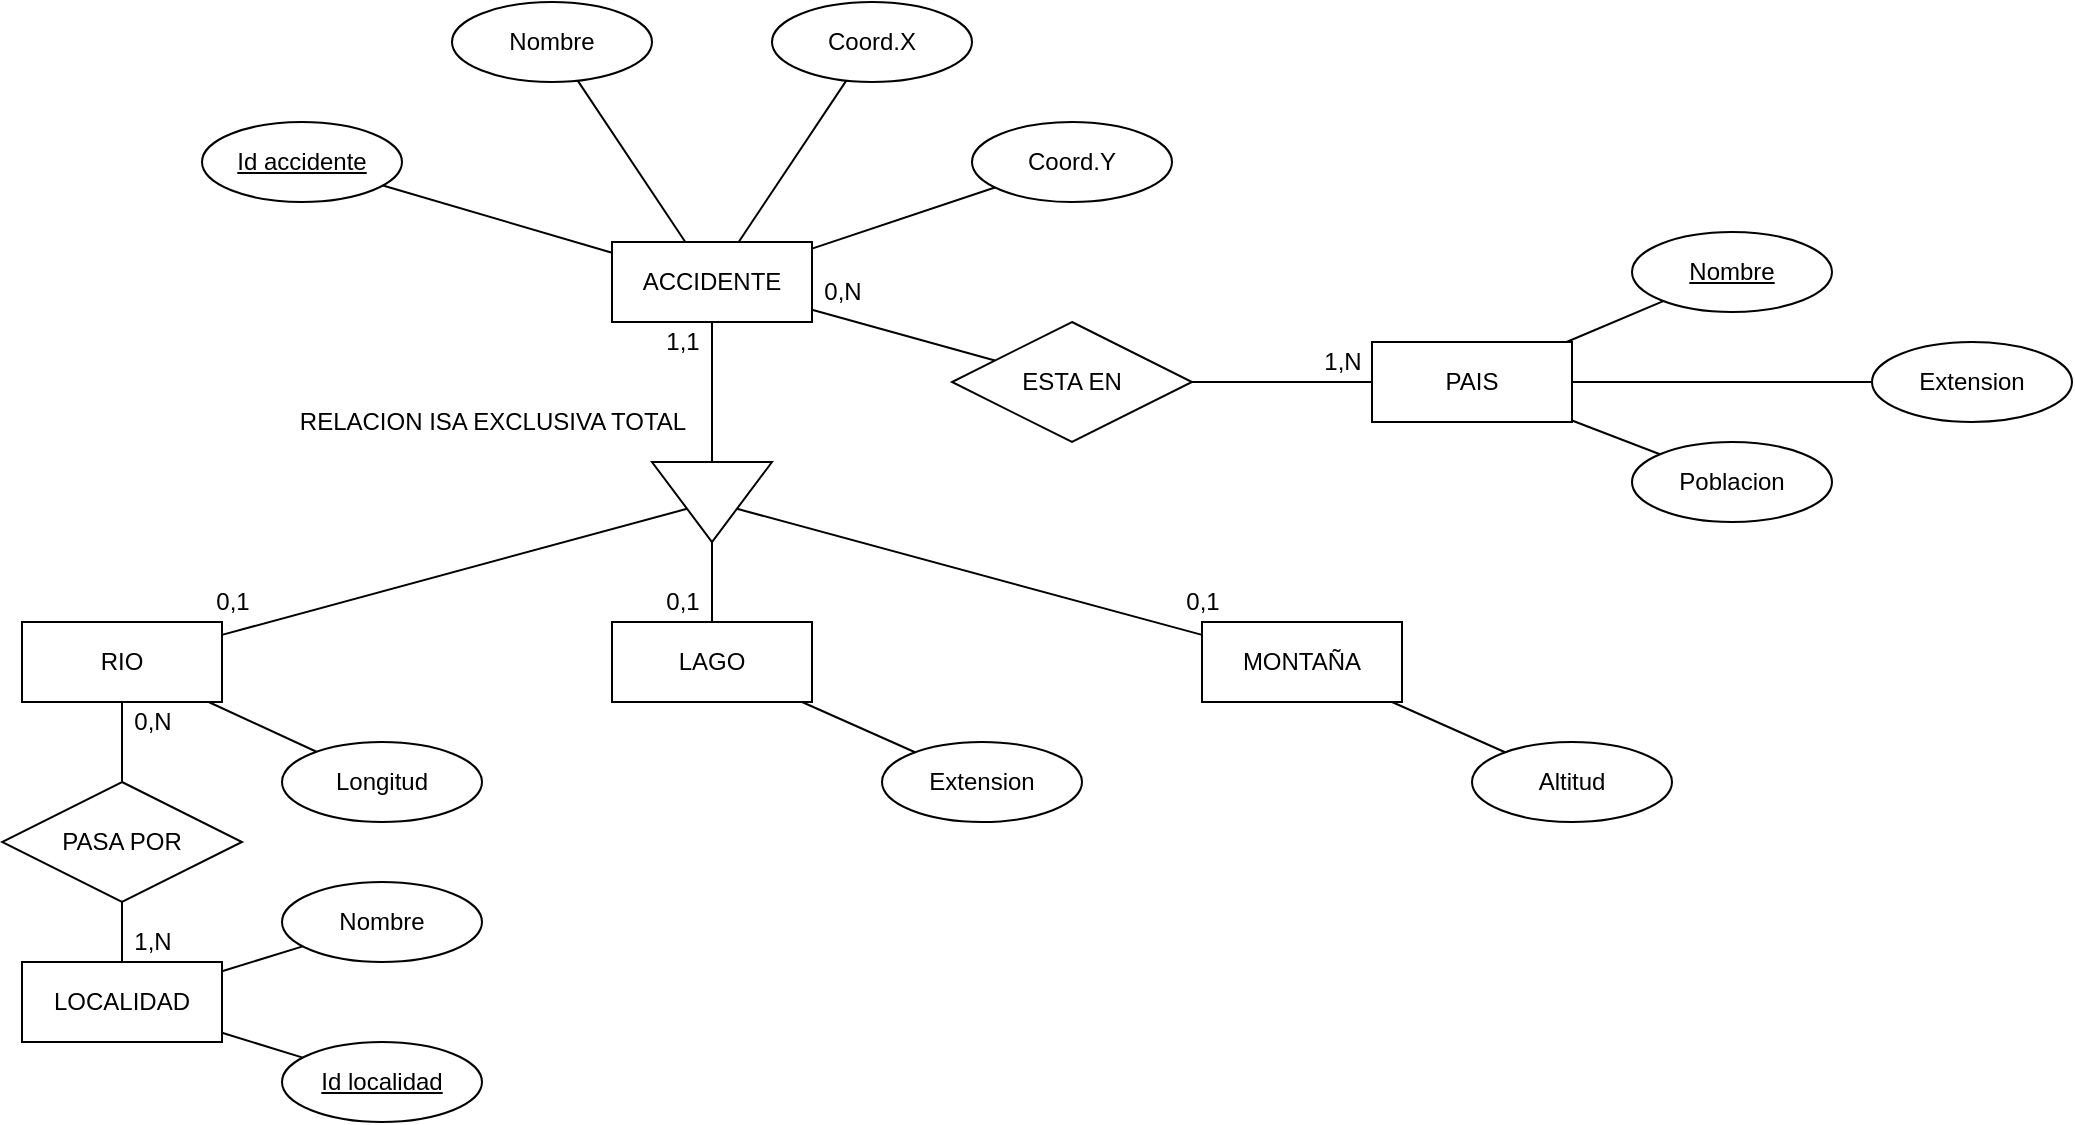 <mxfile version="16.4.6" type="device"><diagram id="R2lEEEUBdFMjLlhIrx00" name="Page-1"><mxGraphModel dx="1021" dy="1667" grid="1" gridSize="10" guides="1" tooltips="1" connect="1" arrows="1" fold="1" page="1" pageScale="1" pageWidth="850" pageHeight="1100" math="0" shadow="0" extFonts="Permanent Marker^https://fonts.googleapis.com/css?family=Permanent+Marker"><root><mxCell id="0"/><mxCell id="1" parent="0"/><mxCell id="zfDxh2RcRvetc7nCoRNP-3" value="ACCIDENTE" style="whiteSpace=wrap;html=1;align=center;" vertex="1" parent="1"><mxGeometry x="515" width="100" height="40" as="geometry"/></mxCell><mxCell id="zfDxh2RcRvetc7nCoRNP-70" value="RIO" style="whiteSpace=wrap;html=1;align=center;" vertex="1" parent="1"><mxGeometry x="220" y="190" width="100" height="40" as="geometry"/></mxCell><mxCell id="zfDxh2RcRvetc7nCoRNP-71" value="LAGO" style="whiteSpace=wrap;html=1;align=center;" vertex="1" parent="1"><mxGeometry x="515" y="190" width="100" height="40" as="geometry"/></mxCell><mxCell id="zfDxh2RcRvetc7nCoRNP-72" value="MONTAÑA" style="whiteSpace=wrap;html=1;align=center;" vertex="1" parent="1"><mxGeometry x="810" y="190" width="100" height="40" as="geometry"/></mxCell><mxCell id="zfDxh2RcRvetc7nCoRNP-73" value="" style="endArrow=none;html=1;rounded=0;" edge="1" parent="1" source="zfDxh2RcRvetc7nCoRNP-71" target="zfDxh2RcRvetc7nCoRNP-81"><mxGeometry relative="1" as="geometry"><mxPoint x="460" y="50" as="sourcePoint"/><mxPoint x="620" y="50" as="targetPoint"/></mxGeometry></mxCell><mxCell id="zfDxh2RcRvetc7nCoRNP-74" value="Coord.X" style="ellipse;whiteSpace=wrap;html=1;align=center;" vertex="1" parent="1"><mxGeometry x="595" y="-120" width="100" height="40" as="geometry"/></mxCell><mxCell id="zfDxh2RcRvetc7nCoRNP-76" value="Coord.Y" style="ellipse;whiteSpace=wrap;html=1;align=center;" vertex="1" parent="1"><mxGeometry x="695" y="-60" width="100" height="40" as="geometry"/></mxCell><mxCell id="zfDxh2RcRvetc7nCoRNP-77" value="Nombre" style="ellipse;whiteSpace=wrap;html=1;align=center;" vertex="1" parent="1"><mxGeometry x="435" y="-120" width="100" height="40" as="geometry"/></mxCell><mxCell id="zfDxh2RcRvetc7nCoRNP-78" value="&lt;u&gt;Id accidente&lt;/u&gt;" style="ellipse;whiteSpace=wrap;html=1;align=center;" vertex="1" parent="1"><mxGeometry x="310" y="-60" width="100" height="40" as="geometry"/></mxCell><mxCell id="zfDxh2RcRvetc7nCoRNP-79" value="" style="endArrow=none;html=1;rounded=0;" edge="1" parent="1" source="zfDxh2RcRvetc7nCoRNP-70" target="zfDxh2RcRvetc7nCoRNP-81"><mxGeometry relative="1" as="geometry"><mxPoint x="580" y="140" as="sourcePoint"/><mxPoint x="580" y="60" as="targetPoint"/></mxGeometry></mxCell><mxCell id="zfDxh2RcRvetc7nCoRNP-80" value="" style="endArrow=none;html=1;rounded=0;" edge="1" parent="1" source="zfDxh2RcRvetc7nCoRNP-72" target="zfDxh2RcRvetc7nCoRNP-81"><mxGeometry relative="1" as="geometry"><mxPoint x="590" y="150" as="sourcePoint"/><mxPoint x="590" y="70" as="targetPoint"/></mxGeometry></mxCell><mxCell id="zfDxh2RcRvetc7nCoRNP-81" value="" style="triangle;whiteSpace=wrap;html=1;direction=south;" vertex="1" parent="1"><mxGeometry x="535" y="110" width="60" height="40" as="geometry"/></mxCell><mxCell id="zfDxh2RcRvetc7nCoRNP-83" value="" style="endArrow=none;html=1;rounded=0;" edge="1" parent="1" source="zfDxh2RcRvetc7nCoRNP-3" target="zfDxh2RcRvetc7nCoRNP-81"><mxGeometry relative="1" as="geometry"><mxPoint x="450" y="130" as="sourcePoint"/><mxPoint x="610" y="130" as="targetPoint"/></mxGeometry></mxCell><mxCell id="zfDxh2RcRvetc7nCoRNP-84" value="Longitud" style="ellipse;whiteSpace=wrap;html=1;align=center;" vertex="1" parent="1"><mxGeometry x="350" y="250" width="100" height="40" as="geometry"/></mxCell><mxCell id="zfDxh2RcRvetc7nCoRNP-85" value="Altitud" style="ellipse;whiteSpace=wrap;html=1;align=center;" vertex="1" parent="1"><mxGeometry x="945" y="250" width="100" height="40" as="geometry"/></mxCell><mxCell id="zfDxh2RcRvetc7nCoRNP-86" value="Extension" style="ellipse;whiteSpace=wrap;html=1;align=center;" vertex="1" parent="1"><mxGeometry x="650" y="250" width="100" height="40" as="geometry"/></mxCell><mxCell id="zfDxh2RcRvetc7nCoRNP-87" value="LOCALIDAD" style="whiteSpace=wrap;html=1;align=center;" vertex="1" parent="1"><mxGeometry x="220" y="360" width="100" height="40" as="geometry"/></mxCell><mxCell id="zfDxh2RcRvetc7nCoRNP-88" value="PASA POR" style="shape=rhombus;perimeter=rhombusPerimeter;whiteSpace=wrap;html=1;align=center;" vertex="1" parent="1"><mxGeometry x="210" y="270" width="120" height="60" as="geometry"/></mxCell><mxCell id="zfDxh2RcRvetc7nCoRNP-89" value="&lt;u&gt;Nombre&lt;/u&gt;" style="ellipse;whiteSpace=wrap;html=1;align=center;" vertex="1" parent="1"><mxGeometry x="1025" y="-5" width="100" height="40" as="geometry"/></mxCell><mxCell id="zfDxh2RcRvetc7nCoRNP-90" value="Extension" style="ellipse;whiteSpace=wrap;html=1;align=center;" vertex="1" parent="1"><mxGeometry x="1145" y="50" width="100" height="40" as="geometry"/></mxCell><mxCell id="zfDxh2RcRvetc7nCoRNP-91" value="Poblacion" style="ellipse;whiteSpace=wrap;html=1;align=center;" vertex="1" parent="1"><mxGeometry x="1025" y="100" width="100" height="40" as="geometry"/></mxCell><mxCell id="zfDxh2RcRvetc7nCoRNP-93" value="" style="endArrow=none;html=1;rounded=0;" edge="1" parent="1" source="zfDxh2RcRvetc7nCoRNP-70" target="zfDxh2RcRvetc7nCoRNP-88"><mxGeometry relative="1" as="geometry"><mxPoint x="150" y="290" as="sourcePoint"/><mxPoint x="525" y="340" as="targetPoint"/></mxGeometry></mxCell><mxCell id="zfDxh2RcRvetc7nCoRNP-94" value="ESTA EN" style="shape=rhombus;perimeter=rhombusPerimeter;whiteSpace=wrap;html=1;align=center;" vertex="1" parent="1"><mxGeometry x="685" y="40" width="120" height="60" as="geometry"/></mxCell><mxCell id="zfDxh2RcRvetc7nCoRNP-95" value="" style="endArrow=none;html=1;rounded=0;" edge="1" parent="1" source="zfDxh2RcRvetc7nCoRNP-88" target="zfDxh2RcRvetc7nCoRNP-87"><mxGeometry relative="1" as="geometry"><mxPoint x="140" y="260" as="sourcePoint"/><mxPoint x="300" y="260" as="targetPoint"/></mxGeometry></mxCell><mxCell id="zfDxh2RcRvetc7nCoRNP-96" value="PAIS" style="whiteSpace=wrap;html=1;align=center;" vertex="1" parent="1"><mxGeometry x="895" y="50" width="100" height="40" as="geometry"/></mxCell><mxCell id="zfDxh2RcRvetc7nCoRNP-97" value="" style="endArrow=none;html=1;rounded=0;" edge="1" parent="1" source="zfDxh2RcRvetc7nCoRNP-78" target="zfDxh2RcRvetc7nCoRNP-3"><mxGeometry relative="1" as="geometry"><mxPoint x="470" y="70" as="sourcePoint"/><mxPoint x="630" y="70" as="targetPoint"/></mxGeometry></mxCell><mxCell id="zfDxh2RcRvetc7nCoRNP-98" value="" style="endArrow=none;html=1;rounded=0;" edge="1" parent="1" source="zfDxh2RcRvetc7nCoRNP-77" target="zfDxh2RcRvetc7nCoRNP-3"><mxGeometry relative="1" as="geometry"><mxPoint x="417.27" y="-26.668" as="sourcePoint"/><mxPoint x="525" y="12.051" as="targetPoint"/></mxGeometry></mxCell><mxCell id="zfDxh2RcRvetc7nCoRNP-99" value="" style="endArrow=none;html=1;rounded=0;" edge="1" parent="1" source="zfDxh2RcRvetc7nCoRNP-74" target="zfDxh2RcRvetc7nCoRNP-3"><mxGeometry relative="1" as="geometry"><mxPoint x="427.27" y="-16.668" as="sourcePoint"/><mxPoint x="535" y="22.051" as="targetPoint"/></mxGeometry></mxCell><mxCell id="zfDxh2RcRvetc7nCoRNP-100" value="" style="endArrow=none;html=1;rounded=0;" edge="1" parent="1" source="zfDxh2RcRvetc7nCoRNP-76" target="zfDxh2RcRvetc7nCoRNP-3"><mxGeometry relative="1" as="geometry"><mxPoint x="437.27" y="-6.668" as="sourcePoint"/><mxPoint x="545" y="32.051" as="targetPoint"/></mxGeometry></mxCell><mxCell id="zfDxh2RcRvetc7nCoRNP-103" value="" style="endArrow=none;html=1;rounded=0;" edge="1" parent="1" source="zfDxh2RcRvetc7nCoRNP-94" target="zfDxh2RcRvetc7nCoRNP-3"><mxGeometry relative="1" as="geometry"><mxPoint x="470" y="70" as="sourcePoint"/><mxPoint x="630" y="70" as="targetPoint"/></mxGeometry></mxCell><mxCell id="zfDxh2RcRvetc7nCoRNP-104" value="" style="endArrow=none;html=1;rounded=0;" edge="1" parent="1" source="zfDxh2RcRvetc7nCoRNP-96" target="zfDxh2RcRvetc7nCoRNP-94"><mxGeometry relative="1" as="geometry"><mxPoint x="701.296" y="71.852" as="sourcePoint"/><mxPoint x="500" y="34.322" as="targetPoint"/></mxGeometry></mxCell><mxCell id="zfDxh2RcRvetc7nCoRNP-105" value="" style="endArrow=none;html=1;rounded=0;" edge="1" parent="1" source="zfDxh2RcRvetc7nCoRNP-96" target="zfDxh2RcRvetc7nCoRNP-89"><mxGeometry relative="1" as="geometry"><mxPoint x="711.296" y="81.852" as="sourcePoint"/><mxPoint x="510" y="44.322" as="targetPoint"/></mxGeometry></mxCell><mxCell id="zfDxh2RcRvetc7nCoRNP-106" value="" style="endArrow=none;html=1;rounded=0;" edge="1" parent="1" source="zfDxh2RcRvetc7nCoRNP-96" target="zfDxh2RcRvetc7nCoRNP-90"><mxGeometry relative="1" as="geometry"><mxPoint x="1002.273" y="60" as="sourcePoint"/><mxPoint x="1050.649" y="39.533" as="targetPoint"/></mxGeometry></mxCell><mxCell id="zfDxh2RcRvetc7nCoRNP-107" value="" style="endArrow=none;html=1;rounded=0;" edge="1" parent="1" source="zfDxh2RcRvetc7nCoRNP-96" target="zfDxh2RcRvetc7nCoRNP-91"><mxGeometry relative="1" as="geometry"><mxPoint x="1012.273" y="70" as="sourcePoint"/><mxPoint x="1060.649" y="49.533" as="targetPoint"/></mxGeometry></mxCell><mxCell id="zfDxh2RcRvetc7nCoRNP-108" value="" style="endArrow=none;html=1;rounded=0;" edge="1" parent="1" source="zfDxh2RcRvetc7nCoRNP-70" target="zfDxh2RcRvetc7nCoRNP-84"><mxGeometry relative="1" as="geometry"><mxPoint x="450" y="230" as="sourcePoint"/><mxPoint x="610" y="230" as="targetPoint"/></mxGeometry></mxCell><mxCell id="zfDxh2RcRvetc7nCoRNP-109" value="" style="endArrow=none;html=1;rounded=0;" edge="1" parent="1" source="zfDxh2RcRvetc7nCoRNP-86" target="zfDxh2RcRvetc7nCoRNP-71"><mxGeometry relative="1" as="geometry"><mxPoint x="313.333" y="230" as="sourcePoint"/><mxPoint x="367.253" y="254.886" as="targetPoint"/></mxGeometry></mxCell><mxCell id="zfDxh2RcRvetc7nCoRNP-110" value="" style="endArrow=none;html=1;rounded=0;" edge="1" parent="1" source="zfDxh2RcRvetc7nCoRNP-85" target="zfDxh2RcRvetc7nCoRNP-72"><mxGeometry relative="1" as="geometry"><mxPoint x="298.333" y="240" as="sourcePoint"/><mxPoint x="352.253" y="264.886" as="targetPoint"/></mxGeometry></mxCell><mxCell id="zfDxh2RcRvetc7nCoRNP-111" value="Nombre" style="ellipse;whiteSpace=wrap;html=1;align=center;" vertex="1" parent="1"><mxGeometry x="350" y="320" width="100" height="40" as="geometry"/></mxCell><mxCell id="zfDxh2RcRvetc7nCoRNP-112" value="&lt;u&gt;Id localidad&lt;/u&gt;" style="ellipse;whiteSpace=wrap;html=1;align=center;" vertex="1" parent="1"><mxGeometry x="350" y="400" width="100" height="40" as="geometry"/></mxCell><mxCell id="zfDxh2RcRvetc7nCoRNP-114" value="" style="endArrow=none;html=1;rounded=0;" edge="1" parent="1" source="zfDxh2RcRvetc7nCoRNP-87" target="zfDxh2RcRvetc7nCoRNP-111"><mxGeometry relative="1" as="geometry"><mxPoint x="323.333" y="240" as="sourcePoint"/><mxPoint x="377.253" y="264.886" as="targetPoint"/></mxGeometry></mxCell><mxCell id="zfDxh2RcRvetc7nCoRNP-115" value="" style="endArrow=none;html=1;rounded=0;" edge="1" parent="1" source="zfDxh2RcRvetc7nCoRNP-87" target="zfDxh2RcRvetc7nCoRNP-112"><mxGeometry relative="1" as="geometry"><mxPoint x="333.333" y="250" as="sourcePoint"/><mxPoint x="387.253" y="274.886" as="targetPoint"/></mxGeometry></mxCell><mxCell id="zfDxh2RcRvetc7nCoRNP-116" value="RELACION ISA EXCLUSIVA TOTAL" style="text;html=1;align=center;verticalAlign=middle;resizable=0;points=[];autosize=1;strokeColor=none;fillColor=none;" vertex="1" parent="1"><mxGeometry x="355" y="80" width="200" height="20" as="geometry"/></mxCell><mxCell id="zfDxh2RcRvetc7nCoRNP-117" value="1,1" style="text;html=1;align=center;verticalAlign=middle;resizable=0;points=[];autosize=1;strokeColor=none;fillColor=none;" vertex="1" parent="1"><mxGeometry x="535" y="40" width="30" height="20" as="geometry"/></mxCell><mxCell id="zfDxh2RcRvetc7nCoRNP-118" value="0,1" style="text;html=1;align=center;verticalAlign=middle;resizable=0;points=[];autosize=1;strokeColor=none;fillColor=none;" vertex="1" parent="1"><mxGeometry x="535" y="170" width="30" height="20" as="geometry"/></mxCell><mxCell id="zfDxh2RcRvetc7nCoRNP-119" value="0,1" style="text;html=1;align=center;verticalAlign=middle;resizable=0;points=[];autosize=1;strokeColor=none;fillColor=none;" vertex="1" parent="1"><mxGeometry x="310" y="170" width="30" height="20" as="geometry"/></mxCell><mxCell id="zfDxh2RcRvetc7nCoRNP-120" value="0,1" style="text;html=1;align=center;verticalAlign=middle;resizable=0;points=[];autosize=1;strokeColor=none;fillColor=none;" vertex="1" parent="1"><mxGeometry x="795" y="170" width="30" height="20" as="geometry"/></mxCell><mxCell id="zfDxh2RcRvetc7nCoRNP-122" value="1,N" style="text;html=1;align=center;verticalAlign=middle;resizable=0;points=[];autosize=1;strokeColor=none;fillColor=none;" vertex="1" parent="1"><mxGeometry x="865" y="50" width="30" height="20" as="geometry"/></mxCell><mxCell id="zfDxh2RcRvetc7nCoRNP-123" value="0,N" style="text;html=1;align=center;verticalAlign=middle;resizable=0;points=[];autosize=1;strokeColor=none;fillColor=none;" vertex="1" parent="1"><mxGeometry x="615" y="15" width="30" height="20" as="geometry"/></mxCell><mxCell id="zfDxh2RcRvetc7nCoRNP-124" value="0,N" style="text;html=1;align=center;verticalAlign=middle;resizable=0;points=[];autosize=1;strokeColor=none;fillColor=none;" vertex="1" parent="1"><mxGeometry x="270" y="230" width="30" height="20" as="geometry"/></mxCell><mxCell id="zfDxh2RcRvetc7nCoRNP-125" value="1,N" style="text;html=1;align=center;verticalAlign=middle;resizable=0;points=[];autosize=1;strokeColor=none;fillColor=none;" vertex="1" parent="1"><mxGeometry x="270" y="340" width="30" height="20" as="geometry"/></mxCell></root></mxGraphModel></diagram></mxfile>